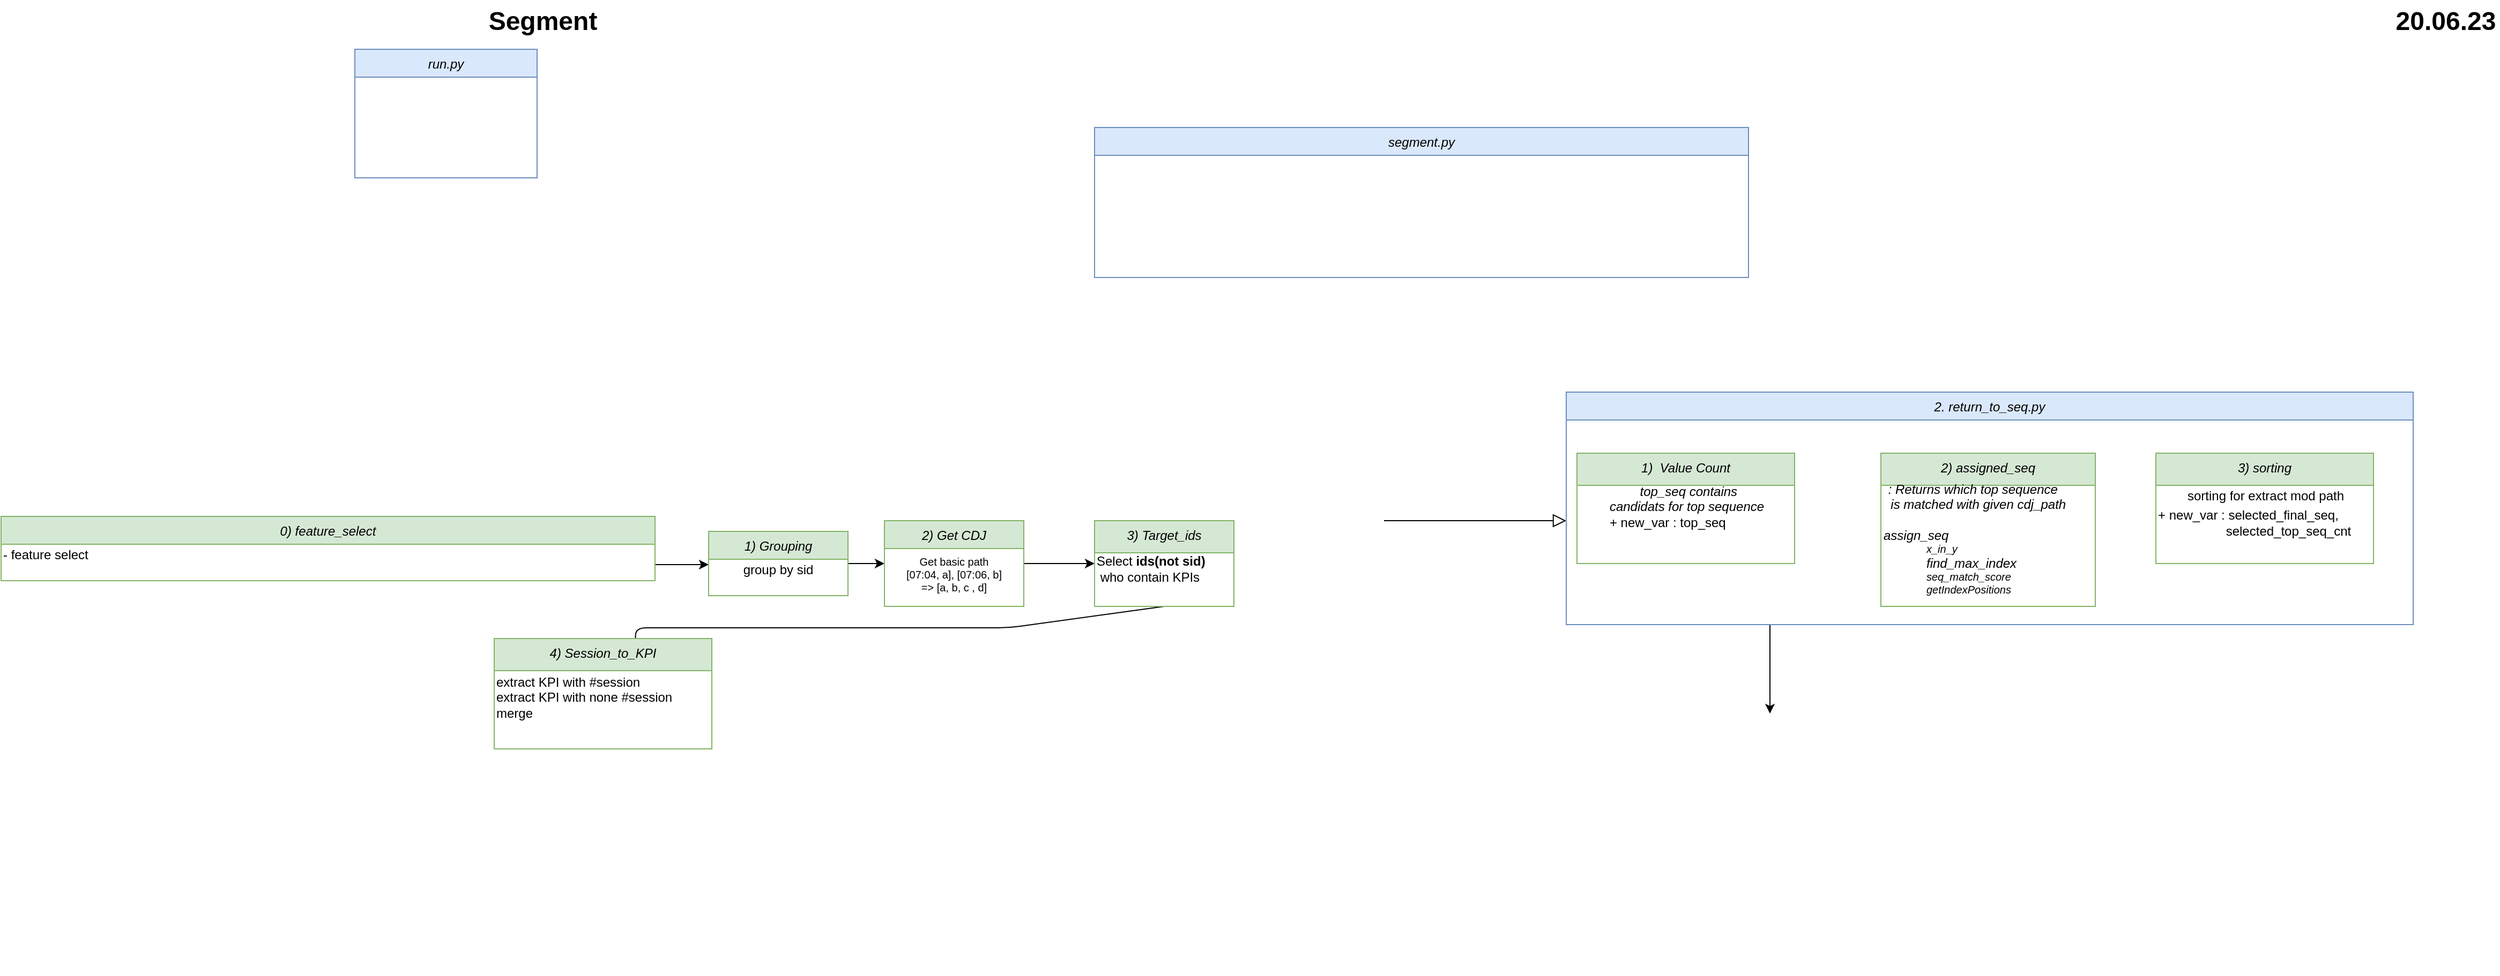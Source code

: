 <mxfile version="13.4.2" type="google"><diagram id="C5RBs43oDa-KdzZeNtuy" name="Page-1"><mxGraphModel dx="1975" dy="1813" grid="1" gridSize="10" guides="1" tooltips="1" connect="1" arrows="1" fold="1" page="1" pageScale="1" pageWidth="827" pageHeight="1169" math="0" shadow="0"><root><mxCell id="WIyWlLk6GJQsqaUBKTNV-0"/><mxCell id="WIyWlLk6GJQsqaUBKTNV-1" parent="WIyWlLk6GJQsqaUBKTNV-0"/><mxCell id="OrlFcflsBl8lP7jqNsWD-51" value="Segment" style="text;strokeColor=none;fillColor=none;html=1;fontSize=24;fontStyle=1;verticalAlign=middle;align=center;labelBackgroundColor=none;" parent="WIyWlLk6GJQsqaUBKTNV-1" vertex="1"><mxGeometry x="265" y="-1166" width="100" height="40" as="geometry"/></mxCell><mxCell id="OrlFcflsBl8lP7jqNsWD-52" value="20.06.23" style="text;strokeColor=none;fillColor=none;html=1;fontSize=24;fontStyle=1;verticalAlign=middle;align=center;labelBackgroundColor=none;" parent="WIyWlLk6GJQsqaUBKTNV-1" vertex="1"><mxGeometry x="2040" y="-1166" width="100" height="40" as="geometry"/></mxCell><mxCell id="OrlFcflsBl8lP7jqNsWD-24" value="" style="edgeStyle=orthogonalEdgeStyle;rounded=0;orthogonalLoop=1;jettySize=auto;html=1;fontColor=#000000;entryX=0;entryY=0.5;entryDx=0;entryDy=0;" parent="WIyWlLk6GJQsqaUBKTNV-1" source="OrlFcflsBl8lP7jqNsWD-15" target="OrlFcflsBl8lP7jqNsWD-19" edge="1"><mxGeometry relative="1" as="geometry"><mxPoint x="580" y="-603" as="targetPoint"/><Array as="points"/></mxGeometry></mxCell><mxCell id="OrlFcflsBl8lP7jqNsWD-28" value="" style="edgeStyle=orthogonalEdgeStyle;rounded=0;orthogonalLoop=1;jettySize=auto;html=1;fontColor=#000000;" parent="WIyWlLk6GJQsqaUBKTNV-1" source="OrlFcflsBl8lP7jqNsWD-19" target="OrlFcflsBl8lP7jqNsWD-26" edge="1"><mxGeometry relative="1" as="geometry"><Array as="points"><mxPoint x="790" y="-640"/><mxPoint x="790" y="-640"/></Array></mxGeometry></mxCell><mxCell id="OrlFcflsBl8lP7jqNsWD-82" style="edgeStyle=orthogonalEdgeStyle;rounded=0;orthogonalLoop=1;jettySize=auto;html=1;entryX=0;entryY=0.25;entryDx=0;entryDy=0;fontSize=10;fontColor=#000000;" parent="WIyWlLk6GJQsqaUBKTNV-1" source="OrlFcflsBl8lP7jqNsWD-76" target="OrlFcflsBl8lP7jqNsWD-25" edge="1"><mxGeometry relative="1" as="geometry"><Array as="points"><mxPoint x="450" y="-639"/><mxPoint x="450" y="-639"/></Array></mxGeometry></mxCell><mxCell id="OrlFcflsBl8lP7jqNsWD-47" value="" style="endArrow=classic;html=1;fontSize=10;fontColor=#000000;entryX=0.5;entryY=0;entryDx=0;entryDy=0;exitX=0.5;exitY=1;exitDx=0;exitDy=0;" parent="WIyWlLk6GJQsqaUBKTNV-1" source="OrlFcflsBl8lP7jqNsWD-26" edge="1"><mxGeometry width="50" height="50" relative="1" as="geometry"><mxPoint x="521" y="-330" as="sourcePoint"/><mxPoint x="401.5" y="-560" as="targetPoint"/><Array as="points"><mxPoint x="750" y="-580"/><mxPoint x="620" y="-580"/><mxPoint x="402" y="-580"/></Array></mxGeometry></mxCell><mxCell id="oACECdk1Y8WNTpEbyPof-8" value="" style="edgeStyle=orthogonalEdgeStyle;rounded=0;orthogonalLoop=1;jettySize=auto;html=1;" parent="WIyWlLk6GJQsqaUBKTNV-1" edge="1"><mxGeometry relative="1" as="geometry"><mxPoint x="1460" y="-583" as="sourcePoint"/><Array as="points"><mxPoint x="1460" y="-583"/></Array><mxPoint x="1460" y="-500" as="targetPoint"/></mxGeometry></mxCell><mxCell id="oACECdk1Y8WNTpEbyPof-6" value="" style="endArrow=block;endSize=10;endFill=0;shadow=0;strokeWidth=1;rounded=0;edgeStyle=elbowEdgeStyle;elbow=vertical;" parent="WIyWlLk6GJQsqaUBKTNV-1" edge="1"><mxGeometry width="160" relative="1" as="geometry"><mxPoint x="1100" y="-680" as="sourcePoint"/><mxPoint x="1270" y="-680" as="targetPoint"/><Array as="points"><mxPoint x="1190" y="-680"/></Array></mxGeometry></mxCell><mxCell id="oACECdk1Y8WNTpEbyPof-16" value="&lt;span style=&quot;color: rgba(0 , 0 , 0 , 0) ; font-family: monospace ; font-size: 0px&quot;&gt;df&lt;/span&gt;" style="text;html=1;align=center;verticalAlign=middle;resizable=0;points=[];autosize=1;" parent="WIyWlLk6GJQsqaUBKTNV-1" vertex="1"><mxGeometry x="840" y="-276" width="20" height="20" as="geometry"/></mxCell><mxCell id="oACECdk1Y8WNTpEbyPof-27" value="&lt;div style=&quot;text-align: left&quot;&gt;&lt;br&gt;&lt;/div&gt;" style="text;html=1;align=center;verticalAlign=middle;resizable=0;points=[];autosize=1;" parent="WIyWlLk6GJQsqaUBKTNV-1" vertex="1"><mxGeometry x="1521" y="-570" width="20" height="20" as="geometry"/></mxCell><mxCell id="1mV2CbJg01ivL7KMfDvk-2" value="1)  Value Count" style="swimlane;fontStyle=2;align=center;verticalAlign=top;childLayout=stackLayout;horizontal=1;startSize=30;horizontalStack=0;resizeParent=1;resizeLast=0;collapsible=1;marginBottom=0;rounded=0;shadow=0;strokeWidth=1;fillColor=#d5e8d4;strokeColor=#82b366;" parent="WIyWlLk6GJQsqaUBKTNV-1" vertex="1"><mxGeometry x="1280" y="-743" width="203" height="103" as="geometry"><mxRectangle x="130" y="380" width="160" height="26" as="alternateBounds"/></mxGeometry></mxCell><mxCell id="1mV2CbJg01ivL7KMfDvk-3" value="&lt;span style=&quot;font-size: 12px&quot;&gt;&lt;i&gt;&amp;nbsp;top_seq contains &lt;/i&gt;&lt;/span&gt;&lt;br&gt;&lt;span style=&quot;font-size: 12px&quot;&gt;&lt;i&gt;candidats for top sequence&lt;/i&gt;&lt;/span&gt;&lt;br&gt;&lt;div style=&quot;text-align: left&quot;&gt;&lt;font style=&quot;font-size: 12px&quot;&gt;+ new_var : top_seq&lt;/font&gt;&lt;/div&gt;" style="text;html=1;align=center;verticalAlign=middle;resizable=0;points=[];autosize=1;fontSize=10;fontColor=#000000;" parent="1mV2CbJg01ivL7KMfDvk-2" vertex="1"><mxGeometry y="30" width="203" height="40" as="geometry"/></mxCell><mxCell id="1mV2CbJg01ivL7KMfDvk-4" value="2) assigned_seq" style="swimlane;fontStyle=2;align=center;verticalAlign=top;childLayout=stackLayout;horizontal=1;startSize=30;horizontalStack=0;resizeParent=1;resizeLast=0;collapsible=1;marginBottom=0;rounded=0;shadow=0;strokeWidth=1;fillColor=#d5e8d4;strokeColor=#82b366;" parent="WIyWlLk6GJQsqaUBKTNV-1" vertex="1"><mxGeometry x="1563.5" y="-743" width="200" height="143" as="geometry"><mxRectangle x="130" y="380" width="160" height="26" as="alternateBounds"/></mxGeometry></mxCell><mxCell id="1mV2CbJg01ivL7KMfDvk-5" value="&lt;div&gt;&lt;/div&gt;&lt;span style=&quot;font-size: 12px&quot;&gt;&lt;div style=&quot;text-align: center&quot;&gt;&lt;i&gt;: Returns which top sequence&amp;nbsp;&lt;/i&gt;&lt;/div&gt;&lt;i&gt;&lt;div style=&quot;text-align: center&quot;&gt;&lt;i&gt;&amp;nbsp; is matched with given cdj_path&lt;/i&gt;&lt;/div&gt;&lt;/i&gt;&lt;/span&gt;&lt;div style=&quot;text-align: center&quot;&gt;&lt;i&gt;&lt;span style=&quot;font-size: 12px&quot;&gt;&lt;br&gt;&lt;/span&gt;&lt;/i&gt;&lt;/div&gt;&lt;div&gt;&lt;i&gt;&lt;span style=&quot;font-size: 12px&quot;&gt;assign_seq&lt;/span&gt;&lt;/i&gt;&lt;/div&gt;&lt;blockquote style=&quot;margin: 0 0 0 40px ; border: none ; padding: 0px&quot;&gt;&lt;i&gt;&lt;div&gt;&lt;i&gt;x_in_y&lt;/i&gt;&lt;/div&gt;&lt;/i&gt;&lt;i&gt;&lt;span style=&quot;font-size: 12px&quot;&gt;&lt;div&gt;&lt;i style=&quot;font-size: 10px&quot;&gt;&lt;span style=&quot;font-size: 12px&quot;&gt;find_max_index&lt;/span&gt;&lt;/i&gt;&lt;/div&gt;&lt;/span&gt;&lt;/i&gt;&lt;i&gt;&lt;div&gt;&lt;i&gt;seq_match_score&lt;/i&gt;&lt;/div&gt;&lt;/i&gt;&lt;i&gt;&lt;div&gt;&lt;i&gt;getIndexPositions&lt;/i&gt;&lt;/div&gt;&lt;/i&gt;&lt;/blockquote&gt;" style="text;html=1;align=left;verticalAlign=middle;resizable=0;points=[];autosize=1;fontSize=10;fontColor=#000000;" parent="1mV2CbJg01ivL7KMfDvk-4" vertex="1"><mxGeometry y="30" width="200" height="100" as="geometry"/></mxCell><mxCell id="1mV2CbJg01ivL7KMfDvk-6" value="3) sorting" style="swimlane;fontStyle=2;align=center;verticalAlign=top;childLayout=stackLayout;horizontal=1;startSize=30;horizontalStack=0;resizeParent=1;resizeLast=0;collapsible=1;marginBottom=0;rounded=0;shadow=0;strokeWidth=1;fillColor=#d5e8d4;strokeColor=#82b366;" parent="WIyWlLk6GJQsqaUBKTNV-1" vertex="1"><mxGeometry x="1820" y="-743" width="203" height="103" as="geometry"><mxRectangle x="130" y="380" width="160" height="26" as="alternateBounds"/></mxGeometry></mxCell><mxCell id="1mV2CbJg01ivL7KMfDvk-7" value="&lt;span style=&quot;font-size: 12px&quot;&gt;sorting for extract mod path&lt;/span&gt;" style="text;html=1;align=center;verticalAlign=middle;resizable=0;points=[];autosize=1;fontSize=10;fontColor=#000000;" parent="1mV2CbJg01ivL7KMfDvk-6" vertex="1"><mxGeometry y="30" width="203" height="20" as="geometry"/></mxCell><mxCell id="1mV2CbJg01ivL7KMfDvk-9" value="&lt;span&gt;&lt;font style=&quot;font-size: 12px&quot;&gt;+ new_var :&amp;nbsp;&lt;/font&gt;&lt;/span&gt;selected_final_seq,&lt;br&gt;&amp;nbsp; &amp;nbsp; &amp;nbsp; &amp;nbsp; &amp;nbsp; &amp;nbsp; &amp;nbsp; &amp;nbsp; &amp;nbsp; &amp;nbsp;selected_top_seq_cnt" style="text;html=1;align=left;verticalAlign=middle;resizable=0;points=[];autosize=1;" parent="1mV2CbJg01ivL7KMfDvk-6" vertex="1"><mxGeometry y="50" width="203" height="30" as="geometry"/></mxCell><mxCell id="1mV2CbJg01ivL7KMfDvk-0" value="2. return_to_seq.py" style="swimlane;fontStyle=2;align=center;verticalAlign=top;childLayout=stackLayout;horizontal=1;startSize=26;horizontalStack=0;resizeParent=1;resizeLast=0;collapsible=1;marginBottom=0;rounded=0;shadow=0;strokeWidth=1;fillColor=#dae8fc;strokeColor=#6c8ebf;" parent="WIyWlLk6GJQsqaUBKTNV-1" vertex="1"><mxGeometry x="1270" y="-800" width="790" height="217" as="geometry"><mxRectangle x="550" y="140" width="160" height="26" as="alternateBounds"/></mxGeometry></mxCell><mxCell id="OrlFcflsBl8lP7jqNsWD-15" value="1) Grouping" style="swimlane;fontStyle=2;align=center;verticalAlign=top;childLayout=stackLayout;horizontal=1;startSize=26;horizontalStack=0;resizeParent=1;resizeLast=0;collapsible=1;marginBottom=0;rounded=0;shadow=0;strokeWidth=1;fillColor=#d5e8d4;strokeColor=#82b366;" parent="WIyWlLk6GJQsqaUBKTNV-1" vertex="1"><mxGeometry x="470" y="-670" width="130" height="60" as="geometry"><mxRectangle y="10" width="160" height="26" as="alternateBounds"/></mxGeometry></mxCell><mxCell id="OrlFcflsBl8lP7jqNsWD-25" value="group by sid" style="text;html=1;strokeColor=none;fillColor=none;align=center;verticalAlign=middle;whiteSpace=wrap;rounded=0;labelBackgroundColor=none;fontColor=#000000;" parent="OrlFcflsBl8lP7jqNsWD-15" vertex="1"><mxGeometry y="26" width="130" height="20" as="geometry"/></mxCell><mxCell id="OrlFcflsBl8lP7jqNsWD-19" value="2) Get CDJ" style="swimlane;fontStyle=2;align=center;verticalAlign=top;childLayout=stackLayout;horizontal=1;startSize=26;horizontalStack=0;resizeParent=1;resizeLast=0;collapsible=1;marginBottom=0;rounded=0;shadow=0;strokeWidth=1;fillColor=#d5e8d4;strokeColor=#82b366;" parent="WIyWlLk6GJQsqaUBKTNV-1" vertex="1"><mxGeometry x="634" y="-680" width="130" height="80" as="geometry"><mxRectangle x="130" y="380" width="160" height="26" as="alternateBounds"/></mxGeometry></mxCell><mxCell id="OrlFcflsBl8lP7jqNsWD-20" value="Get basic path&#10;[07:04, a], [07:06, b]&#10;=&gt; [a, b, c , d]" style="text;align=center;verticalAlign=top;spacingLeft=4;spacingRight=4;overflow=hidden;rotatable=0;points=[[0,0.5],[1,0.5]];portConstraint=eastwest;fontSize=10;" parent="OrlFcflsBl8lP7jqNsWD-19" vertex="1"><mxGeometry y="26" width="130" height="54" as="geometry"/></mxCell><mxCell id="OrlFcflsBl8lP7jqNsWD-26" value="3) Target_ids" style="swimlane;fontStyle=2;align=center;verticalAlign=top;childLayout=stackLayout;horizontal=1;startSize=30;horizontalStack=0;resizeParent=1;resizeLast=0;collapsible=1;marginBottom=0;rounded=0;shadow=0;strokeWidth=1;fillColor=#d5e8d4;strokeColor=#82b366;" parent="WIyWlLk6GJQsqaUBKTNV-1" vertex="1"><mxGeometry x="830" y="-680" width="130" height="80" as="geometry"><mxRectangle x="130" y="380" width="160" height="26" as="alternateBounds"/></mxGeometry></mxCell><mxCell id="OrlFcflsBl8lP7jqNsWD-39" value="&lt;div style=&quot;&quot;&gt;&lt;span&gt;Select &lt;/span&gt;&lt;b&gt;ids(not sid)&lt;/b&gt;&lt;/div&gt;&lt;span&gt;&lt;div style=&quot;&quot;&gt;&lt;span&gt;&amp;nbsp;who contain KPIs&lt;/span&gt;&lt;/div&gt;&lt;/span&gt;" style="text;html=1;align=left;verticalAlign=middle;resizable=0;points=[];autosize=1;fontColor=#000000;" parent="OrlFcflsBl8lP7jqNsWD-26" vertex="1"><mxGeometry y="30" width="130" height="30" as="geometry"/></mxCell><mxCell id="OrlFcflsBl8lP7jqNsWD-42" value="4) Session_to_KPI" style="swimlane;fontStyle=2;align=center;verticalAlign=top;childLayout=stackLayout;horizontal=1;startSize=30;horizontalStack=0;resizeParent=1;resizeLast=0;collapsible=1;marginBottom=0;rounded=0;shadow=0;strokeWidth=1;fillColor=#d5e8d4;strokeColor=#82b366;" parent="WIyWlLk6GJQsqaUBKTNV-1" vertex="1"><mxGeometry x="270" y="-570" width="203" height="103" as="geometry"><mxRectangle x="130" y="380" width="160" height="26" as="alternateBounds"/></mxGeometry></mxCell><mxCell id="OrlFcflsBl8lP7jqNsWD-43" value="&lt;span&gt;extract&amp;nbsp;KPI with #session&lt;/span&gt;&lt;br&gt;&lt;span&gt;extract&amp;nbsp;KPI with none #session&lt;/span&gt;&lt;br&gt;&lt;span&gt;merge&amp;nbsp;&lt;/span&gt;" style="text;html=1;align=left;verticalAlign=middle;resizable=0;points=[];autosize=1;fontColor=#000000;" parent="OrlFcflsBl8lP7jqNsWD-42" vertex="1"><mxGeometry y="30" width="203" height="50" as="geometry"/></mxCell><mxCell id="mU_AbP9aSFbEoXSlb4cd-1" value="segment.py" style="swimlane;fontStyle=2;align=center;verticalAlign=top;childLayout=stackLayout;horizontal=1;startSize=26;horizontalStack=0;resizeParent=1;resizeLast=0;collapsible=1;marginBottom=0;rounded=0;shadow=0;strokeWidth=1;fillColor=#dae8fc;strokeColor=#6c8ebf;" vertex="1" parent="WIyWlLk6GJQsqaUBKTNV-1"><mxGeometry x="830" y="-1047" width="610" height="140" as="geometry"><mxRectangle x="550" y="140" width="160" height="26" as="alternateBounds"/></mxGeometry></mxCell><mxCell id="OrlFcflsBl8lP7jqNsWD-41" value="run.py" style="swimlane;fontStyle=2;align=center;verticalAlign=top;childLayout=stackLayout;horizontal=1;startSize=26;horizontalStack=0;resizeParent=1;resizeLast=0;collapsible=1;marginBottom=0;rounded=0;shadow=0;strokeWidth=1;fillColor=#dae8fc;strokeColor=#6c8ebf;" parent="WIyWlLk6GJQsqaUBKTNV-1" vertex="1"><mxGeometry x="140" y="-1120" width="170" height="120" as="geometry"><mxRectangle x="550" y="140" width="160" height="26" as="alternateBounds"/></mxGeometry></mxCell><mxCell id="OrlFcflsBl8lP7jqNsWD-76" value="0) feature_select" style="swimlane;fontStyle=2;align=center;verticalAlign=top;childLayout=stackLayout;horizontal=1;startSize=26;horizontalStack=0;resizeParent=1;resizeLast=0;collapsible=1;marginBottom=0;rounded=0;shadow=0;strokeWidth=1;fillColor=#d5e8d4;strokeColor=#82b366;" parent="WIyWlLk6GJQsqaUBKTNV-1" vertex="1"><mxGeometry x="-190" y="-684" width="610" height="60" as="geometry"><mxRectangle y="10" width="160" height="26" as="alternateBounds"/></mxGeometry></mxCell><mxCell id="OrlFcflsBl8lP7jqNsWD-77" value="&lt;div&gt;&lt;span&gt;- feature select&lt;/span&gt;&lt;br&gt;&lt;/div&gt;" style="text;html=1;strokeColor=none;fillColor=none;align=left;verticalAlign=middle;whiteSpace=wrap;rounded=0;labelBackgroundColor=none;fontColor=#000000;" parent="OrlFcflsBl8lP7jqNsWD-76" vertex="1"><mxGeometry y="26" width="610" height="20" as="geometry"/></mxCell></root></mxGraphModel></diagram></mxfile>